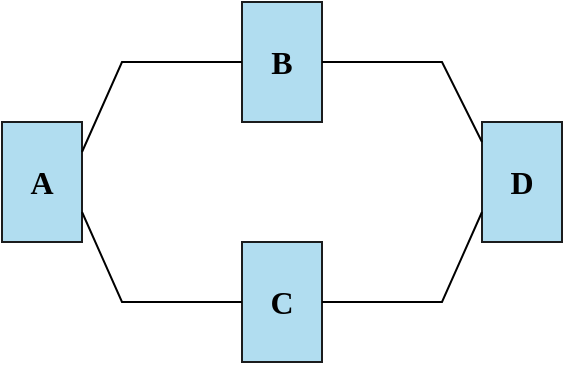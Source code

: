<mxfile version="21.2.8" type="device">
  <diagram name="Page-1" id="aW4w6NWN5naKsyYNrXst">
    <mxGraphModel dx="711" dy="463" grid="1" gridSize="10" guides="1" tooltips="1" connect="1" arrows="1" fold="1" page="1" pageScale="1" pageWidth="827" pageHeight="1169" math="0" shadow="0">
      <root>
        <mxCell id="0" />
        <mxCell id="1" parent="0" />
        <mxCell id="5RmdPG3oHFnWXMeB5tBo-1" value="&lt;b&gt;&lt;font style=&quot;font-size: 16px;&quot; face=&quot;Verdana&quot;&gt;A&lt;/font&gt;&lt;/b&gt;" style="rounded=0;whiteSpace=wrap;html=1;fillColor=#b1ddf0;strokeColor=#1b1c1d;" vertex="1" parent="1">
          <mxGeometry x="120" y="200" width="40" height="60" as="geometry" />
        </mxCell>
        <mxCell id="5RmdPG3oHFnWXMeB5tBo-2" value="&lt;b&gt;&lt;font style=&quot;font-size: 16px;&quot; face=&quot;Verdana&quot;&gt;D&lt;/font&gt;&lt;/b&gt;" style="rounded=0;whiteSpace=wrap;html=1;fillColor=#b1ddf0;strokeColor=#1b1c1d;" vertex="1" parent="1">
          <mxGeometry x="360" y="200" width="40" height="60" as="geometry" />
        </mxCell>
        <mxCell id="5RmdPG3oHFnWXMeB5tBo-3" value="&lt;b&gt;&lt;font style=&quot;font-size: 16px;&quot; face=&quot;Verdana&quot;&gt;C&lt;/font&gt;&lt;/b&gt;" style="rounded=0;whiteSpace=wrap;html=1;fillColor=#b1ddf0;strokeColor=#1b1c1d;" vertex="1" parent="1">
          <mxGeometry x="240" y="260" width="40" height="60" as="geometry" />
        </mxCell>
        <mxCell id="5RmdPG3oHFnWXMeB5tBo-4" value="&lt;b&gt;&lt;font style=&quot;font-size: 16px;&quot; face=&quot;Verdana&quot;&gt;B&lt;/font&gt;&lt;/b&gt;" style="rounded=0;whiteSpace=wrap;html=1;fillColor=#b1ddf0;strokeColor=#1b1c1d;" vertex="1" parent="1">
          <mxGeometry x="240" y="140" width="40" height="60" as="geometry" />
        </mxCell>
        <mxCell id="5RmdPG3oHFnWXMeB5tBo-5" value="" style="endArrow=none;html=1;rounded=0;exitX=1;exitY=0.25;exitDx=0;exitDy=0;entryX=0;entryY=0.5;entryDx=0;entryDy=0;endFill=0;" edge="1" parent="1" source="5RmdPG3oHFnWXMeB5tBo-1" target="5RmdPG3oHFnWXMeB5tBo-4">
          <mxGeometry width="50" height="50" relative="1" as="geometry">
            <mxPoint x="340" y="270" as="sourcePoint" />
            <mxPoint x="390" y="220" as="targetPoint" />
            <Array as="points">
              <mxPoint x="180" y="170" />
            </Array>
          </mxGeometry>
        </mxCell>
        <mxCell id="5RmdPG3oHFnWXMeB5tBo-6" value="" style="endArrow=none;html=1;rounded=0;exitX=1;exitY=0.75;exitDx=0;exitDy=0;entryX=0;entryY=0.5;entryDx=0;entryDy=0;endFill=0;" edge="1" parent="1" source="5RmdPG3oHFnWXMeB5tBo-1" target="5RmdPG3oHFnWXMeB5tBo-3">
          <mxGeometry width="50" height="50" relative="1" as="geometry">
            <mxPoint x="340" y="270" as="sourcePoint" />
            <mxPoint x="390" y="220" as="targetPoint" />
            <Array as="points">
              <mxPoint x="180" y="290" />
            </Array>
          </mxGeometry>
        </mxCell>
        <mxCell id="5RmdPG3oHFnWXMeB5tBo-7" value="" style="endArrow=none;html=1;rounded=0;exitX=1;exitY=0.5;exitDx=0;exitDy=0;" edge="1" parent="1" source="5RmdPG3oHFnWXMeB5tBo-4">
          <mxGeometry width="50" height="50" relative="1" as="geometry">
            <mxPoint x="340" y="270" as="sourcePoint" />
            <mxPoint x="360" y="210" as="targetPoint" />
            <Array as="points">
              <mxPoint x="340" y="170" />
            </Array>
          </mxGeometry>
        </mxCell>
        <mxCell id="5RmdPG3oHFnWXMeB5tBo-8" value="" style="endArrow=none;html=1;rounded=0;exitX=1;exitY=0.5;exitDx=0;exitDy=0;entryX=0;entryY=0.75;entryDx=0;entryDy=0;endFill=0;" edge="1" parent="1" source="5RmdPG3oHFnWXMeB5tBo-3" target="5RmdPG3oHFnWXMeB5tBo-2">
          <mxGeometry width="50" height="50" relative="1" as="geometry">
            <mxPoint x="314" y="255" as="sourcePoint" />
            <mxPoint x="394" y="300" as="targetPoint" />
            <Array as="points">
              <mxPoint x="340" y="290" />
            </Array>
          </mxGeometry>
        </mxCell>
      </root>
    </mxGraphModel>
  </diagram>
</mxfile>
